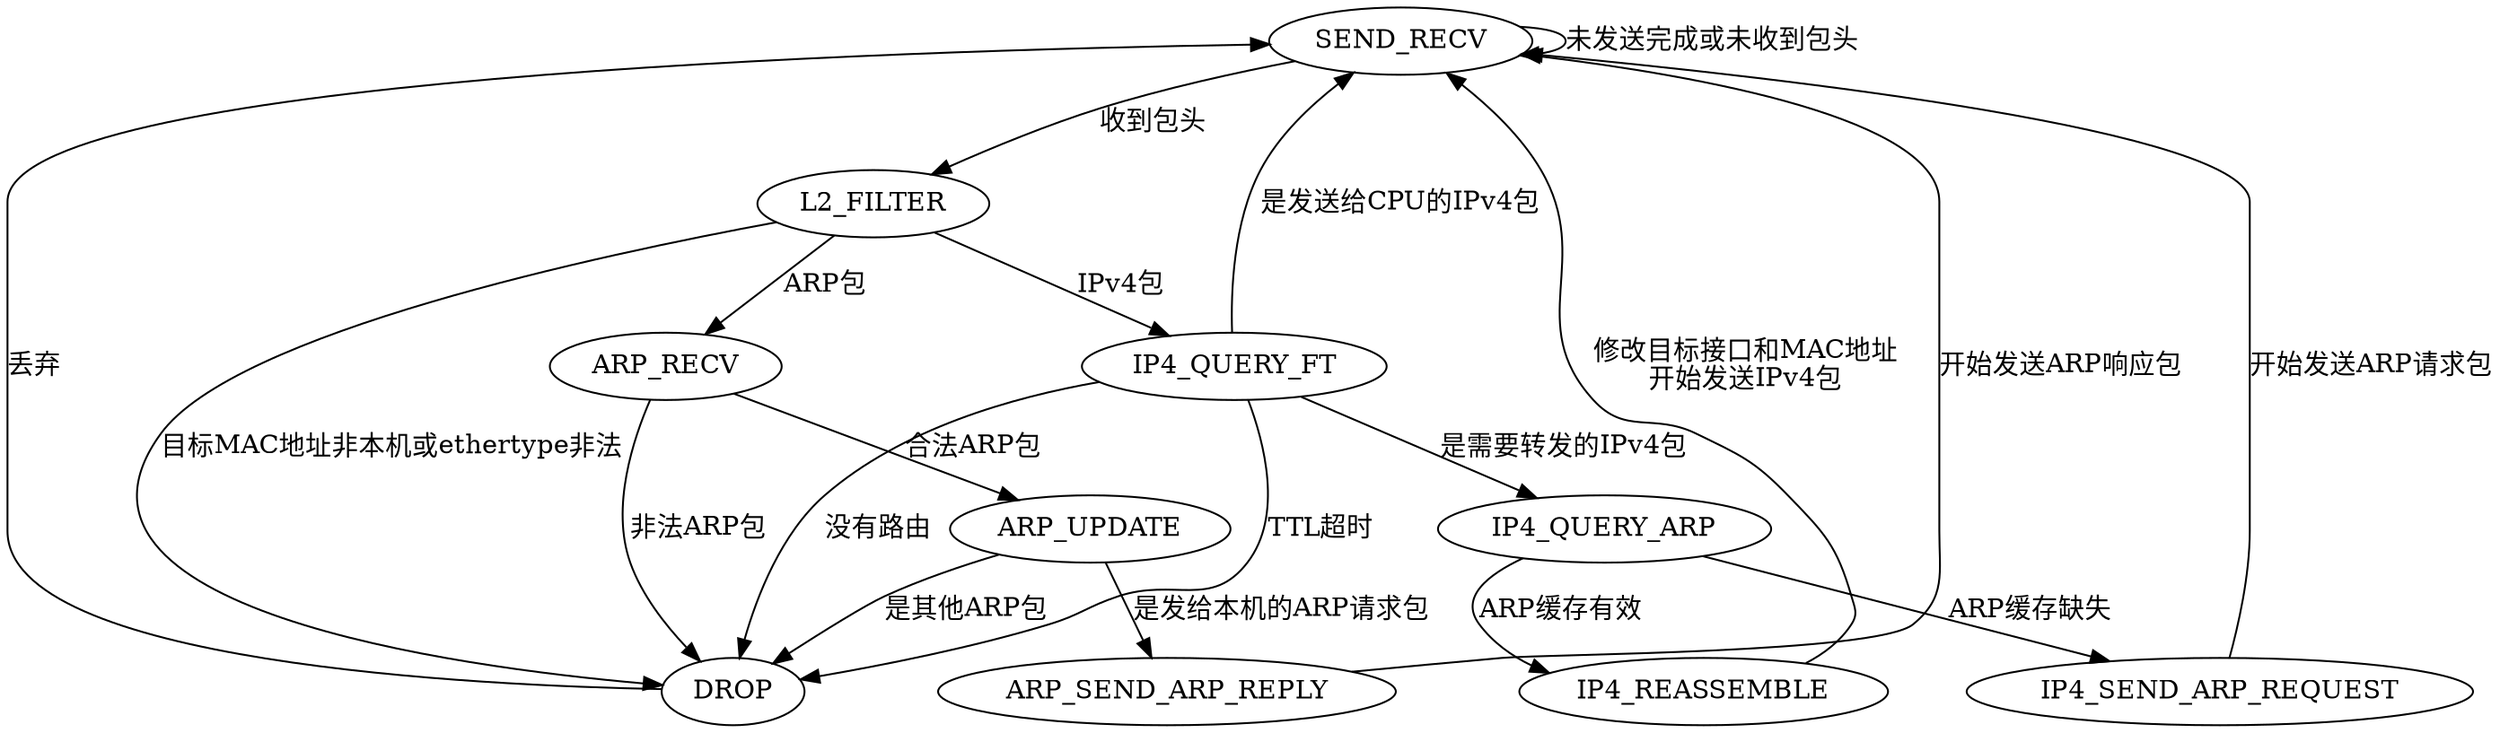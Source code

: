 digraph fig1 {
    SEND_RECV -> SEND_RECV [ label="未发送完成或未收到包头"];
    SEND_RECV -> L2_FILTER [ label="收到包头"];
    L2_FILTER -> DROP [ label="目标MAC地址非本机或ethertype非法"];
    L2_FILTER -> ARP_RECV [ label="ARP包"];
    L2_FILTER -> IP4_QUERY_FT [ label="IPv4包"];
    ARP_RECV -> DROP [ label="非法ARP包"];
    ARP_RECV -> ARP_UPDATE [ label="合法ARP包"];
    ARP_UPDATE -> ARP_SEND_ARP_REPLY [ label="是发给本机的ARP请求包"];
    ARP_UPDATE -> DROP [ label="是其他ARP包"];
    ARP_SEND_ARP_REPLY -> SEND_RECV [ label="开始发送ARP响应包"];
    IP4_QUERY_FT -> SEND_RECV [ label="是发送给CPU的IPv4包"];
    IP4_QUERY_FT -> DROP [ label="没有路由"];
    IP4_QUERY_FT -> DROP [ label="TTL超时"];
    IP4_QUERY_FT -> IP4_QUERY_ARP [ label="是需要转发的IPv4包"];
    IP4_QUERY_ARP -> IP4_REASSEMBLE [ label="ARP缓存有效"];
    IP4_QUERY_ARP -> IP4_SEND_ARP_REQUEST [ label="ARP缓存缺失"];
    IP4_REASSEMBLE -> SEND_RECV [ label="修改目标接口和MAC地址\n开始发送IPv4包"];
    IP4_SEND_ARP_REQUEST -> SEND_RECV [ label="开始发送ARP请求包"];
    DROP -> SEND_RECV [ label="丢弃"];
}